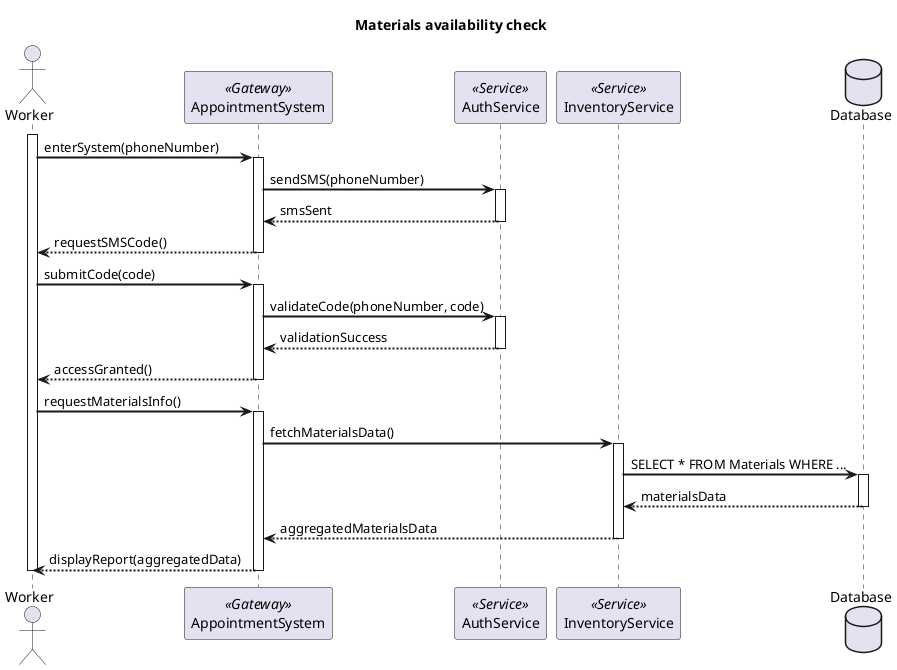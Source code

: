 @startuml
title Materials availability check

skinparam sequenceActorStyle stickman
skinparam sequenceReferenceBackgroundColor #EFEFEF
skinparam sequenceArrowThickness 2
skinparam sequenceParticipant borderThickness 1.5

actor "Worker" as Worker
participant "AppointmentSystem" as System <<Gateway>>
participant "AuthService" as Auth <<Service>>
participant "InventoryService" as InvSvc <<Service>>
database "Database" as DB

activate Worker

' --- Authorization phase ---
Worker -> System: enterSystem(phoneNumber)
activate System
System -> Auth: sendSMS(phoneNumber)
    activate Auth
    Auth --> System: smsSent
    deactivate Auth
System --> Worker: requestSMSCode()
deactivate System

Worker -> System: submitCode(code)
activate System
System -> Auth: validateCode(phoneNumber, code)
    activate Auth
    Auth --> System: validationSuccess
    deactivate Auth
System --> Worker: accessGranted()
deactivate System

Worker -> System: requestMaterialsInfo()
activate System
System -> InvSvc: fetchMaterialsData()
    activate InvSvc
    InvSvc -> DB: SELECT * FROM Materials WHERE ...
        activate DB
        DB --> InvSvc: materialsData
        deactivate DB
    InvSvc --> System: aggregatedMaterialsData
    deactivate InvSvc

System --> Worker: displayReport(aggregatedData)
deactivate System


deactivate Worker
@enduml